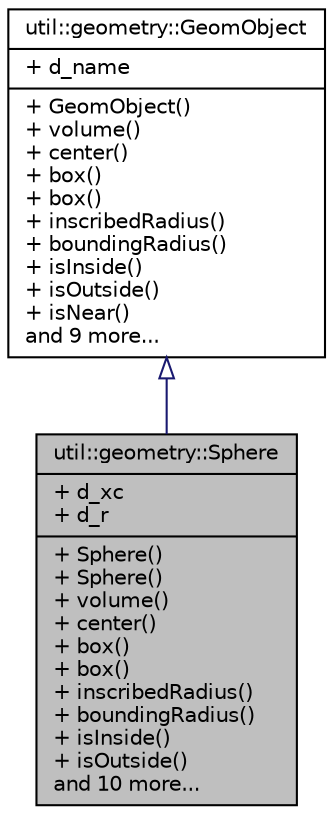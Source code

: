 digraph "util::geometry::Sphere"
{
  edge [fontname="Helvetica",fontsize="10",labelfontname="Helvetica",labelfontsize="10"];
  node [fontname="Helvetica",fontsize="10",shape=record];
  Node0 [label="{util::geometry::Sphere\n|+ d_xc\l+ d_r\l|+ Sphere()\l+ Sphere()\l+ volume()\l+ center()\l+ box()\l+ box()\l+ inscribedRadius()\l+ boundingRadius()\l+ isInside()\l+ isOutside()\land 10 more...\l}",height=0.2,width=0.4,color="black", fillcolor="grey75", style="filled", fontcolor="black"];
  Node1 -> Node0 [dir="back",color="midnightblue",fontsize="10",style="solid",arrowtail="onormal",fontname="Helvetica"];
  Node1 [label="{util::geometry::GeomObject\n|+ d_name\l|+ GeomObject()\l+ volume()\l+ center()\l+ box()\l+ box()\l+ inscribedRadius()\l+ boundingRadius()\l+ isInside()\l+ isOutside()\l+ isNear()\land 9 more...\l}",height=0.2,width=0.4,color="black", fillcolor="white", style="filled",URL="$classutil_1_1geometry_1_1GeomObject.html",tooltip="Defines abstract geometrical domain. "];
}
